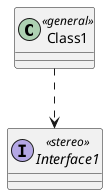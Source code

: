 @startuml "Stereotypes"
class Class1 << general >>
interface Interface1 <<stereo>>

Class1 ..> Interface1

@enduml
